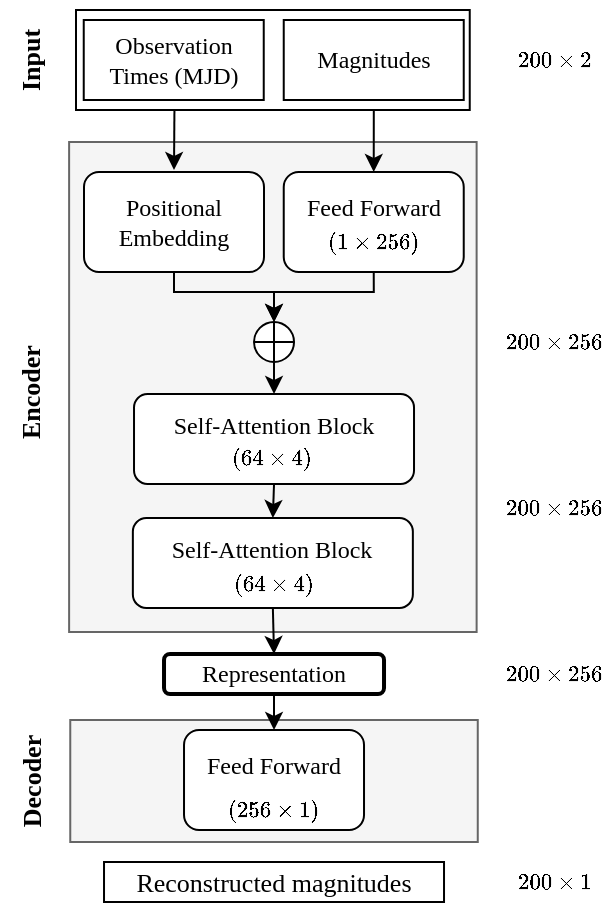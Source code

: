 <mxfile version="20.0.4" type="github">
  <diagram id="ylPClbOn9zqThLfuxPBR" name="Page-1">
    <mxGraphModel dx="1406" dy="901" grid="1" gridSize="10" guides="1" tooltips="1" connect="1" arrows="1" fold="1" page="1" pageScale="1" pageWidth="850" pageHeight="1100" math="1" shadow="0">
      <root>
        <mxCell id="0" />
        <mxCell id="1" parent="0" />
        <mxCell id="pCEJcMm26qe6Bm-FZB1B-24" value="" style="rounded=0;whiteSpace=wrap;html=1;fontFamily=Times New Roman;fillColor=#f5f5f5;strokeColor=#666666;fontColor=#333333;" parent="1" vertex="1">
          <mxGeometry x="152.56" y="255" width="203.75" height="245" as="geometry" />
        </mxCell>
        <mxCell id="NfoNdHmtJzJtlH1eC-lf-41" style="edgeStyle=orthogonalEdgeStyle;rounded=0;orthogonalLoop=1;jettySize=auto;html=1;exitX=0.25;exitY=1;exitDx=0;exitDy=0;" edge="1" parent="1" source="NfoNdHmtJzJtlH1eC-lf-43">
          <mxGeometry relative="1" as="geometry">
            <mxPoint x="205" y="269" as="targetPoint" />
          </mxGeometry>
        </mxCell>
        <mxCell id="NfoNdHmtJzJtlH1eC-lf-42" style="edgeStyle=orthogonalEdgeStyle;rounded=0;orthogonalLoop=1;jettySize=auto;html=1;exitX=0.75;exitY=1;exitDx=0;exitDy=0;entryX=0.5;entryY=0;entryDx=0;entryDy=0;" edge="1" parent="1" source="NfoNdHmtJzJtlH1eC-lf-43" target="NfoNdHmtJzJtlH1eC-lf-50">
          <mxGeometry relative="1" as="geometry" />
        </mxCell>
        <mxCell id="NfoNdHmtJzJtlH1eC-lf-43" value="" style="rounded=0;whiteSpace=wrap;html=1;fontFamily=Times New Roman;fontSize=13;" vertex="1" parent="1">
          <mxGeometry x="156" y="189" width="196.87" height="50" as="geometry" />
        </mxCell>
        <mxCell id="NfoNdHmtJzJtlH1eC-lf-44" value="" style="rounded=0;whiteSpace=wrap;html=1;fontFamily=Times New Roman;fillColor=#f5f5f5;strokeColor=#666666;fontColor=#333333;" vertex="1" parent="1">
          <mxGeometry x="153.13" y="544" width="203.75" height="61" as="geometry" />
        </mxCell>
        <mxCell id="NfoNdHmtJzJtlH1eC-lf-45" value="Observation Times (MJD)" style="rounded=0;whiteSpace=wrap;html=1;fontFamily=Times New Roman;" vertex="1" parent="1">
          <mxGeometry x="159.87" y="194" width="90" height="40" as="geometry" />
        </mxCell>
        <mxCell id="NfoNdHmtJzJtlH1eC-lf-46" value="Magnitudes" style="rounded=0;whiteSpace=wrap;html=1;fontFamily=Times New Roman;" vertex="1" parent="1">
          <mxGeometry x="259.87" y="194" width="90" height="40" as="geometry" />
        </mxCell>
        <mxCell id="NfoNdHmtJzJtlH1eC-lf-47" style="edgeStyle=orthogonalEdgeStyle;rounded=0;orthogonalLoop=1;jettySize=auto;html=1;exitX=0.5;exitY=1;exitDx=0;exitDy=0;entryX=0.5;entryY=0;entryDx=0;entryDy=0;fontFamily=Times New Roman;" edge="1" parent="1" source="NfoNdHmtJzJtlH1eC-lf-48" target="NfoNdHmtJzJtlH1eC-lf-52">
          <mxGeometry relative="1" as="geometry">
            <Array as="points">
              <mxPoint x="205" y="330" />
              <mxPoint x="255" y="330" />
            </Array>
          </mxGeometry>
        </mxCell>
        <mxCell id="NfoNdHmtJzJtlH1eC-lf-48" value="Positional Embedding" style="rounded=1;whiteSpace=wrap;html=1;fontFamily=Times New Roman;" vertex="1" parent="1">
          <mxGeometry x="160" y="270" width="90" height="50" as="geometry" />
        </mxCell>
        <mxCell id="NfoNdHmtJzJtlH1eC-lf-49" style="edgeStyle=orthogonalEdgeStyle;rounded=0;orthogonalLoop=1;jettySize=auto;html=1;exitX=0.5;exitY=1;exitDx=0;exitDy=0;entryX=0.5;entryY=0;entryDx=0;entryDy=0;fontFamily=Times New Roman;" edge="1" parent="1" source="NfoNdHmtJzJtlH1eC-lf-50" target="NfoNdHmtJzJtlH1eC-lf-52">
          <mxGeometry relative="1" as="geometry">
            <Array as="points">
              <mxPoint x="305" y="330" />
              <mxPoint x="255" y="330" />
            </Array>
          </mxGeometry>
        </mxCell>
        <mxCell id="NfoNdHmtJzJtlH1eC-lf-50" value="Feed Forward&lt;br&gt;&lt;font color=&quot;#ffffff&quot;&gt;.&lt;/font&gt;" style="rounded=1;whiteSpace=wrap;html=1;fontFamily=Times New Roman;" vertex="1" parent="1">
          <mxGeometry x="259.87" y="270" width="90" height="50" as="geometry" />
        </mxCell>
        <mxCell id="NfoNdHmtJzJtlH1eC-lf-51" style="edgeStyle=orthogonalEdgeStyle;rounded=0;orthogonalLoop=1;jettySize=auto;html=1;exitX=0.5;exitY=1;exitDx=0;exitDy=0;entryX=0.5;entryY=0;entryDx=0;entryDy=0;fontFamily=Times New Roman;" edge="1" parent="1" source="NfoNdHmtJzJtlH1eC-lf-52" target="NfoNdHmtJzJtlH1eC-lf-54">
          <mxGeometry relative="1" as="geometry" />
        </mxCell>
        <mxCell id="NfoNdHmtJzJtlH1eC-lf-52" value="" style="shape=orEllipse;perimeter=ellipsePerimeter;whiteSpace=wrap;html=1;backgroundOutline=1;fontFamily=Times New Roman;fontStyle=0" vertex="1" parent="1">
          <mxGeometry x="245.01" y="345" width="20" height="20" as="geometry" />
        </mxCell>
        <mxCell id="NfoNdHmtJzJtlH1eC-lf-53" style="edgeStyle=orthogonalEdgeStyle;rounded=0;orthogonalLoop=1;jettySize=auto;html=1;exitX=0.5;exitY=1;exitDx=0;exitDy=0;entryX=0.5;entryY=0;entryDx=0;entryDy=0;fontFamily=Times New Roman;" edge="1" parent="1" source="NfoNdHmtJzJtlH1eC-lf-54" target="NfoNdHmtJzJtlH1eC-lf-56">
          <mxGeometry relative="1" as="geometry" />
        </mxCell>
        <mxCell id="NfoNdHmtJzJtlH1eC-lf-54" value="Self-Attention Block&lt;br&gt;&lt;font color=&quot;#ffffff&quot;&gt;.&lt;/font&gt;" style="rounded=1;whiteSpace=wrap;html=1;fontFamily=Times New Roman;" vertex="1" parent="1">
          <mxGeometry x="185.01" y="381" width="140" height="45" as="geometry" />
        </mxCell>
        <mxCell id="NfoNdHmtJzJtlH1eC-lf-55" style="edgeStyle=orthogonalEdgeStyle;rounded=0;orthogonalLoop=1;jettySize=auto;html=1;exitX=0.5;exitY=1;exitDx=0;exitDy=0;entryX=0.5;entryY=0;entryDx=0;entryDy=0;fontFamily=Times New Roman;" edge="1" parent="1" source="NfoNdHmtJzJtlH1eC-lf-56" target="NfoNdHmtJzJtlH1eC-lf-58">
          <mxGeometry relative="1" as="geometry" />
        </mxCell>
        <mxCell id="NfoNdHmtJzJtlH1eC-lf-56" value="Self-Attention Block&lt;br&gt;&lt;font color=&quot;#ffffff&quot;&gt;.&lt;/font&gt;" style="rounded=1;whiteSpace=wrap;html=1;fontFamily=Times New Roman;" vertex="1" parent="1">
          <mxGeometry x="184.43" y="443" width="140" height="45" as="geometry" />
        </mxCell>
        <mxCell id="NfoNdHmtJzJtlH1eC-lf-77" style="edgeStyle=orthogonalEdgeStyle;rounded=0;orthogonalLoop=1;jettySize=auto;html=1;exitX=0.5;exitY=1;exitDx=0;exitDy=0;entryX=0.5;entryY=0;entryDx=0;entryDy=0;fontColor=#FFFFFF;" edge="1" parent="1" source="NfoNdHmtJzJtlH1eC-lf-58" target="NfoNdHmtJzJtlH1eC-lf-74">
          <mxGeometry relative="1" as="geometry" />
        </mxCell>
        <mxCell id="NfoNdHmtJzJtlH1eC-lf-58" value="Representation" style="rounded=1;whiteSpace=wrap;html=1;fontFamily=Times New Roman;strokeWidth=2;" vertex="1" parent="1">
          <mxGeometry x="200.01" y="511" width="110" height="20" as="geometry" />
        </mxCell>
        <mxCell id="NfoNdHmtJzJtlH1eC-lf-61" value="Encoder" style="text;html=1;strokeColor=none;fillColor=none;align=center;verticalAlign=middle;whiteSpace=wrap;rounded=0;rotation=-90;fontFamily=Times New Roman;fontSize=13;fontStyle=1" vertex="1" parent="1">
          <mxGeometry x="103" y="365" width="60" height="30" as="geometry" />
        </mxCell>
        <mxCell id="NfoNdHmtJzJtlH1eC-lf-62" value="Decoder" style="text;html=1;strokeColor=none;fillColor=none;align=center;verticalAlign=middle;whiteSpace=wrap;rounded=0;rotation=-90;fontFamily=Times New Roman;fontSize=13;fontStyle=1" vertex="1" parent="1">
          <mxGeometry x="103" y="559.5" width="60" height="30" as="geometry" />
        </mxCell>
        <mxCell id="NfoNdHmtJzJtlH1eC-lf-63" value="$$(1\times 256)$$" style="text;html=1;strokeColor=none;fillColor=none;align=center;verticalAlign=middle;whiteSpace=wrap;rounded=0;fontFamily=Times New Roman;fontSize=11;rotation=0;fontStyle=0" vertex="1" parent="1">
          <mxGeometry x="274.87" y="290" width="60" height="30" as="geometry" />
        </mxCell>
        <mxCell id="NfoNdHmtJzJtlH1eC-lf-64" value="$$(64\times4)$$" style="text;html=1;strokeColor=none;fillColor=none;align=center;verticalAlign=middle;whiteSpace=wrap;rounded=0;fontFamily=Times New Roman;fontSize=11;rotation=0;fontStyle=0" vertex="1" parent="1">
          <mxGeometry x="224.43" y="398" width="60" height="30" as="geometry" />
        </mxCell>
        <mxCell id="NfoNdHmtJzJtlH1eC-lf-65" value="$$200\times 256$$" style="text;html=1;strokeColor=none;fillColor=none;align=center;verticalAlign=middle;whiteSpace=wrap;rounded=0;fontFamily=Times New Roman;fontSize=11;rotation=0;fontStyle=0" vertex="1" parent="1">
          <mxGeometry x="365" y="506" width="60" height="30" as="geometry" />
        </mxCell>
        <mxCell id="NfoNdHmtJzJtlH1eC-lf-66" value="$$200\times 1$$" style="text;html=1;strokeColor=none;fillColor=none;align=center;verticalAlign=middle;whiteSpace=wrap;rounded=0;fontFamily=Times New Roman;fontSize=11;rotation=0;fontStyle=0" vertex="1" parent="1">
          <mxGeometry x="364.87" y="610" width="60" height="30" as="geometry" />
        </mxCell>
        <mxCell id="NfoNdHmtJzJtlH1eC-lf-67" value="$$200\times 2$$" style="text;html=1;strokeColor=none;fillColor=none;align=center;verticalAlign=middle;whiteSpace=wrap;rounded=0;fontFamily=Times New Roman;fontSize=11;rotation=0;fontStyle=0" vertex="1" parent="1">
          <mxGeometry x="364.87" y="199" width="60" height="30" as="geometry" />
        </mxCell>
        <mxCell id="NfoNdHmtJzJtlH1eC-lf-68" value="Reconstructed magnitudes" style="rounded=0;whiteSpace=wrap;html=1;fontFamily=Times New Roman;fontSize=13;" vertex="1" parent="1">
          <mxGeometry x="170.01" y="615" width="170" height="20" as="geometry" />
        </mxCell>
        <mxCell id="NfoNdHmtJzJtlH1eC-lf-69" value="$$200\times 256$$" style="text;html=1;strokeColor=none;fillColor=none;align=center;verticalAlign=middle;whiteSpace=wrap;rounded=0;fontFamily=Times New Roman;fontSize=11;rotation=0;fontStyle=0" vertex="1" parent="1">
          <mxGeometry x="364.87" y="423" width="60" height="30" as="geometry" />
        </mxCell>
        <mxCell id="NfoNdHmtJzJtlH1eC-lf-70" value="Input" style="text;html=1;strokeColor=none;fillColor=none;align=center;verticalAlign=middle;whiteSpace=wrap;rounded=0;rotation=-90;fontFamily=Times New Roman;fontSize=13;fontStyle=1" vertex="1" parent="1">
          <mxGeometry x="103" y="199" width="60" height="30" as="geometry" />
        </mxCell>
        <mxCell id="NfoNdHmtJzJtlH1eC-lf-71" value="$$200\times 256$$" style="text;html=1;strokeColor=none;fillColor=none;align=center;verticalAlign=middle;whiteSpace=wrap;rounded=0;fontFamily=Times New Roman;fontSize=11;rotation=0;fontStyle=0" vertex="1" parent="1">
          <mxGeometry x="364.87" y="340" width="60" height="30" as="geometry" />
        </mxCell>
        <mxCell id="NfoNdHmtJzJtlH1eC-lf-73" value="$$(64\times4)$$" style="text;html=1;strokeColor=none;fillColor=none;align=center;verticalAlign=middle;whiteSpace=wrap;rounded=0;fontFamily=Times New Roman;fontSize=11;rotation=0;fontStyle=0" vertex="1" parent="1">
          <mxGeometry x="225.01" y="461" width="60" height="30" as="geometry" />
        </mxCell>
        <mxCell id="NfoNdHmtJzJtlH1eC-lf-74" value="Feed Forward&lt;br&gt;&lt;font color=&quot;#ffffff&quot;&gt;.&lt;/font&gt;" style="rounded=1;whiteSpace=wrap;html=1;fontFamily=Times New Roman;" vertex="1" parent="1">
          <mxGeometry x="210.01" y="549" width="90" height="50" as="geometry" />
        </mxCell>
        <mxCell id="NfoNdHmtJzJtlH1eC-lf-75" value="$$(256\times 1)$$" style="text;html=1;strokeColor=none;fillColor=none;align=center;verticalAlign=middle;whiteSpace=wrap;rounded=0;fontFamily=Times New Roman;fontSize=11;rotation=0;fontStyle=0" vertex="1" parent="1">
          <mxGeometry x="225.01" y="574" width="60" height="30" as="geometry" />
        </mxCell>
      </root>
    </mxGraphModel>
  </diagram>
</mxfile>
